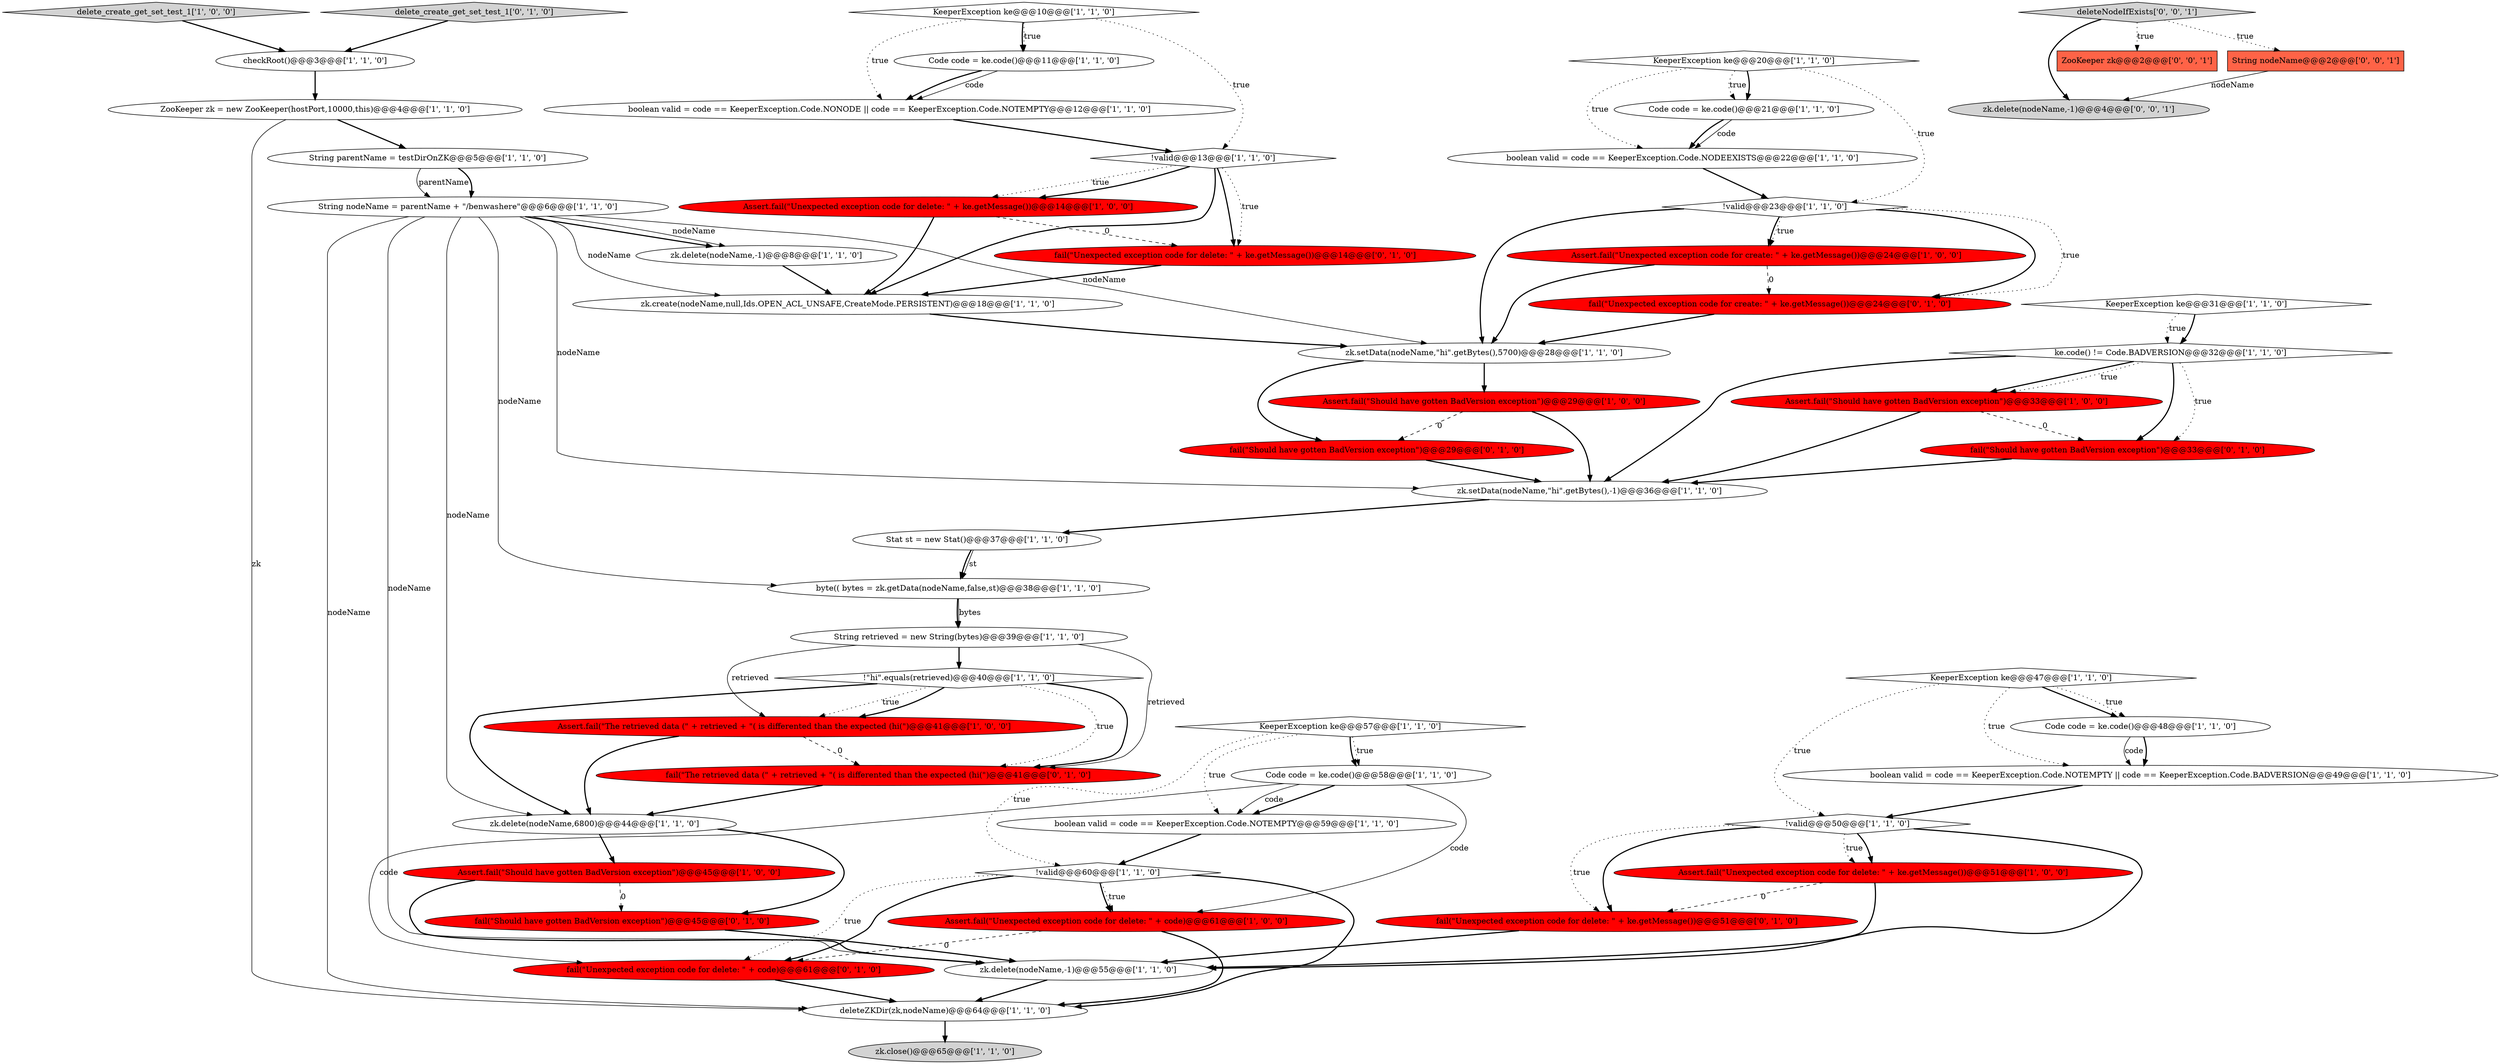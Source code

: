 digraph {
9 [style = filled, label = "ke.code() != Code.BADVERSION@@@32@@@['1', '1', '0']", fillcolor = white, shape = diamond image = "AAA0AAABBB1BBB"];
19 [style = filled, label = "String nodeName = parentName + \"/benwashere\"@@@6@@@['1', '1', '0']", fillcolor = white, shape = ellipse image = "AAA0AAABBB1BBB"];
33 [style = filled, label = "deleteZKDir(zk,nodeName)@@@64@@@['1', '1', '0']", fillcolor = white, shape = ellipse image = "AAA0AAABBB1BBB"];
34 [style = filled, label = "Assert.fail(\"Unexpected exception code for delete: \" + ke.getMessage())@@@14@@@['1', '0', '0']", fillcolor = red, shape = ellipse image = "AAA1AAABBB1BBB"];
27 [style = filled, label = "zk.create(nodeName,null,Ids.OPEN_ACL_UNSAFE,CreateMode.PERSISTENT)@@@18@@@['1', '1', '0']", fillcolor = white, shape = ellipse image = "AAA0AAABBB1BBB"];
36 [style = filled, label = "String parentName = testDirOnZK@@@5@@@['1', '1', '0']", fillcolor = white, shape = ellipse image = "AAA0AAABBB1BBB"];
52 [style = filled, label = "zk.delete(nodeName,-1)@@@4@@@['0', '0', '1']", fillcolor = lightgray, shape = ellipse image = "AAA0AAABBB3BBB"];
3 [style = filled, label = "boolean valid = code == KeeperException.Code.NOTEMPTY || code == KeeperException.Code.BADVERSION@@@49@@@['1', '1', '0']", fillcolor = white, shape = ellipse image = "AAA0AAABBB1BBB"];
18 [style = filled, label = "String retrieved = new String(bytes)@@@39@@@['1', '1', '0']", fillcolor = white, shape = ellipse image = "AAA0AAABBB1BBB"];
10 [style = filled, label = "KeeperException ke@@@10@@@['1', '1', '0']", fillcolor = white, shape = diamond image = "AAA0AAABBB1BBB"];
30 [style = filled, label = "!valid@@@50@@@['1', '1', '0']", fillcolor = white, shape = diamond image = "AAA0AAABBB1BBB"];
53 [style = filled, label = "deleteNodeIfExists['0', '0', '1']", fillcolor = lightgray, shape = diamond image = "AAA0AAABBB3BBB"];
22 [style = filled, label = "zk.setData(nodeName,\"hi\".getBytes(),-1)@@@36@@@['1', '1', '0']", fillcolor = white, shape = ellipse image = "AAA0AAABBB1BBB"];
6 [style = filled, label = "Assert.fail(\"Should have gotten BadVersion exception\")@@@33@@@['1', '0', '0']", fillcolor = red, shape = ellipse image = "AAA1AAABBB1BBB"];
32 [style = filled, label = "Assert.fail(\"Unexpected exception code for create: \" + ke.getMessage())@@@24@@@['1', '0', '0']", fillcolor = red, shape = ellipse image = "AAA1AAABBB1BBB"];
46 [style = filled, label = "fail(\"Should have gotten BadVersion exception\")@@@45@@@['0', '1', '0']", fillcolor = red, shape = ellipse image = "AAA1AAABBB2BBB"];
29 [style = filled, label = "ZooKeeper zk = new ZooKeeper(hostPort,10000,this)@@@4@@@['1', '1', '0']", fillcolor = white, shape = ellipse image = "AAA0AAABBB1BBB"];
44 [style = filled, label = "fail(\"Unexpected exception code for delete: \" + ke.getMessage())@@@51@@@['0', '1', '0']", fillcolor = red, shape = ellipse image = "AAA1AAABBB2BBB"];
47 [style = filled, label = "fail(\"Should have gotten BadVersion exception\")@@@29@@@['0', '1', '0']", fillcolor = red, shape = ellipse image = "AAA1AAABBB2BBB"];
48 [style = filled, label = "fail(\"Should have gotten BadVersion exception\")@@@33@@@['0', '1', '0']", fillcolor = red, shape = ellipse image = "AAA1AAABBB2BBB"];
54 [style = filled, label = "ZooKeeper zk@@@2@@@['0', '0', '1']", fillcolor = tomato, shape = box image = "AAA0AAABBB3BBB"];
41 [style = filled, label = "byte(( bytes = zk.getData(nodeName,false,st)@@@38@@@['1', '1', '0']", fillcolor = white, shape = ellipse image = "AAA0AAABBB1BBB"];
49 [style = filled, label = "delete_create_get_set_test_1['0', '1', '0']", fillcolor = lightgray, shape = diamond image = "AAA0AAABBB2BBB"];
37 [style = filled, label = "!valid@@@60@@@['1', '1', '0']", fillcolor = white, shape = diamond image = "AAA0AAABBB1BBB"];
25 [style = filled, label = "KeeperException ke@@@20@@@['1', '1', '0']", fillcolor = white, shape = diamond image = "AAA0AAABBB1BBB"];
26 [style = filled, label = "zk.setData(nodeName,\"hi\".getBytes(),5700)@@@28@@@['1', '1', '0']", fillcolor = white, shape = ellipse image = "AAA0AAABBB1BBB"];
8 [style = filled, label = "!\"hi\".equals(retrieved)@@@40@@@['1', '1', '0']", fillcolor = white, shape = diamond image = "AAA0AAABBB1BBB"];
4 [style = filled, label = "Assert.fail(\"Should have gotten BadVersion exception\")@@@29@@@['1', '0', '0']", fillcolor = red, shape = ellipse image = "AAA1AAABBB1BBB"];
17 [style = filled, label = "KeeperException ke@@@31@@@['1', '1', '0']", fillcolor = white, shape = diamond image = "AAA0AAABBB1BBB"];
2 [style = filled, label = "boolean valid = code == KeeperException.Code.NODEEXISTS@@@22@@@['1', '1', '0']", fillcolor = white, shape = ellipse image = "AAA0AAABBB1BBB"];
55 [style = filled, label = "String nodeName@@@2@@@['0', '0', '1']", fillcolor = tomato, shape = box image = "AAA0AAABBB3BBB"];
11 [style = filled, label = "!valid@@@13@@@['1', '1', '0']", fillcolor = white, shape = diamond image = "AAA0AAABBB1BBB"];
16 [style = filled, label = "boolean valid = code == KeeperException.Code.NOTEMPTY@@@59@@@['1', '1', '0']", fillcolor = white, shape = ellipse image = "AAA0AAABBB1BBB"];
20 [style = filled, label = "zk.delete(nodeName,-1)@@@55@@@['1', '1', '0']", fillcolor = white, shape = ellipse image = "AAA0AAABBB1BBB"];
0 [style = filled, label = "zk.close()@@@65@@@['1', '1', '0']", fillcolor = lightgray, shape = ellipse image = "AAA0AAABBB1BBB"];
43 [style = filled, label = "fail(\"Unexpected exception code for create: \" + ke.getMessage())@@@24@@@['0', '1', '0']", fillcolor = red, shape = ellipse image = "AAA1AAABBB2BBB"];
21 [style = filled, label = "zk.delete(nodeName,6800)@@@44@@@['1', '1', '0']", fillcolor = white, shape = ellipse image = "AAA0AAABBB1BBB"];
40 [style = filled, label = "Code code = ke.code()@@@58@@@['1', '1', '0']", fillcolor = white, shape = ellipse image = "AAA0AAABBB1BBB"];
51 [style = filled, label = "fail(\"The retrieved data (\" + retrieved + \"( is differented than the expected (hi(\")@@@41@@@['0', '1', '0']", fillcolor = red, shape = ellipse image = "AAA1AAABBB2BBB"];
15 [style = filled, label = "Code code = ke.code()@@@21@@@['1', '1', '0']", fillcolor = white, shape = ellipse image = "AAA0AAABBB1BBB"];
35 [style = filled, label = "Assert.fail(\"The retrieved data (\" + retrieved + \"( is differented than the expected (hi(\")@@@41@@@['1', '0', '0']", fillcolor = red, shape = ellipse image = "AAA1AAABBB1BBB"];
39 [style = filled, label = "Stat st = new Stat()@@@37@@@['1', '1', '0']", fillcolor = white, shape = ellipse image = "AAA0AAABBB1BBB"];
7 [style = filled, label = "Assert.fail(\"Unexpected exception code for delete: \" + code)@@@61@@@['1', '0', '0']", fillcolor = red, shape = ellipse image = "AAA1AAABBB1BBB"];
45 [style = filled, label = "fail(\"Unexpected exception code for delete: \" + code)@@@61@@@['0', '1', '0']", fillcolor = red, shape = ellipse image = "AAA1AAABBB2BBB"];
13 [style = filled, label = "checkRoot()@@@3@@@['1', '1', '0']", fillcolor = white, shape = ellipse image = "AAA0AAABBB1BBB"];
23 [style = filled, label = "boolean valid = code == KeeperException.Code.NONODE || code == KeeperException.Code.NOTEMPTY@@@12@@@['1', '1', '0']", fillcolor = white, shape = ellipse image = "AAA0AAABBB1BBB"];
42 [style = filled, label = "Assert.fail(\"Unexpected exception code for delete: \" + ke.getMessage())@@@51@@@['1', '0', '0']", fillcolor = red, shape = ellipse image = "AAA1AAABBB1BBB"];
28 [style = filled, label = "KeeperException ke@@@57@@@['1', '1', '0']", fillcolor = white, shape = diamond image = "AAA0AAABBB1BBB"];
12 [style = filled, label = "Code code = ke.code()@@@11@@@['1', '1', '0']", fillcolor = white, shape = ellipse image = "AAA0AAABBB1BBB"];
31 [style = filled, label = "delete_create_get_set_test_1['1', '0', '0']", fillcolor = lightgray, shape = diamond image = "AAA0AAABBB1BBB"];
50 [style = filled, label = "fail(\"Unexpected exception code for delete: \" + ke.getMessage())@@@14@@@['0', '1', '0']", fillcolor = red, shape = ellipse image = "AAA1AAABBB2BBB"];
1 [style = filled, label = "KeeperException ke@@@47@@@['1', '1', '0']", fillcolor = white, shape = diamond image = "AAA0AAABBB1BBB"];
14 [style = filled, label = "Assert.fail(\"Should have gotten BadVersion exception\")@@@45@@@['1', '0', '0']", fillcolor = red, shape = ellipse image = "AAA1AAABBB1BBB"];
38 [style = filled, label = "zk.delete(nodeName,-1)@@@8@@@['1', '1', '0']", fillcolor = white, shape = ellipse image = "AAA0AAABBB1BBB"];
5 [style = filled, label = "Code code = ke.code()@@@48@@@['1', '1', '0']", fillcolor = white, shape = ellipse image = "AAA0AAABBB1BBB"];
24 [style = filled, label = "!valid@@@23@@@['1', '1', '0']", fillcolor = white, shape = diamond image = "AAA0AAABBB1BBB"];
1->5 [style = bold, label=""];
5->3 [style = bold, label=""];
30->44 [style = dotted, label="true"];
16->37 [style = bold, label=""];
6->22 [style = bold, label=""];
30->20 [style = bold, label=""];
17->9 [style = bold, label=""];
24->32 [style = bold, label=""];
45->33 [style = bold, label=""];
28->16 [style = dotted, label="true"];
24->43 [style = dotted, label="true"];
43->26 [style = bold, label=""];
19->22 [style = solid, label="nodeName"];
24->43 [style = bold, label=""];
8->51 [style = bold, label=""];
53->55 [style = dotted, label="true"];
9->6 [style = bold, label=""];
1->3 [style = dotted, label="true"];
33->0 [style = bold, label=""];
47->22 [style = bold, label=""];
11->34 [style = dotted, label="true"];
21->46 [style = bold, label=""];
40->16 [style = bold, label=""];
10->12 [style = bold, label=""];
49->13 [style = bold, label=""];
32->43 [style = dashed, label="0"];
40->16 [style = solid, label="code"];
25->15 [style = bold, label=""];
39->41 [style = solid, label="st"];
9->48 [style = dotted, label="true"];
2->24 [style = bold, label=""];
37->33 [style = bold, label=""];
3->30 [style = bold, label=""];
14->20 [style = bold, label=""];
36->19 [style = solid, label="parentName"];
29->36 [style = bold, label=""];
40->7 [style = solid, label="code"];
37->7 [style = dotted, label="true"];
53->52 [style = bold, label=""];
19->33 [style = solid, label="nodeName"];
30->42 [style = bold, label=""];
51->21 [style = bold, label=""];
40->45 [style = solid, label="code"];
26->47 [style = bold, label=""];
9->48 [style = bold, label=""];
18->51 [style = solid, label="retrieved"];
26->4 [style = bold, label=""];
32->26 [style = bold, label=""];
35->21 [style = bold, label=""];
19->26 [style = solid, label="nodeName"];
1->30 [style = dotted, label="true"];
37->45 [style = dotted, label="true"];
5->3 [style = solid, label="code"];
7->33 [style = bold, label=""];
25->15 [style = dotted, label="true"];
10->23 [style = dotted, label="true"];
44->20 [style = bold, label=""];
39->41 [style = bold, label=""];
46->20 [style = bold, label=""];
37->45 [style = bold, label=""];
28->37 [style = dotted, label="true"];
19->38 [style = bold, label=""];
4->22 [style = bold, label=""];
30->44 [style = bold, label=""];
27->26 [style = bold, label=""];
9->22 [style = bold, label=""];
18->35 [style = solid, label="retrieved"];
30->42 [style = dotted, label="true"];
24->32 [style = dotted, label="true"];
34->50 [style = dashed, label="0"];
50->27 [style = bold, label=""];
12->23 [style = solid, label="code"];
8->35 [style = dotted, label="true"];
31->13 [style = bold, label=""];
19->20 [style = solid, label="nodeName"];
55->52 [style = solid, label="nodeName"];
38->27 [style = bold, label=""];
6->48 [style = dashed, label="0"];
25->24 [style = dotted, label="true"];
15->2 [style = solid, label="code"];
8->51 [style = dotted, label="true"];
14->46 [style = dashed, label="0"];
8->35 [style = bold, label=""];
37->7 [style = bold, label=""];
24->26 [style = bold, label=""];
19->21 [style = solid, label="nodeName"];
10->11 [style = dotted, label="true"];
7->45 [style = dashed, label="0"];
22->39 [style = bold, label=""];
11->50 [style = bold, label=""];
18->8 [style = bold, label=""];
23->11 [style = bold, label=""];
34->27 [style = bold, label=""];
25->2 [style = dotted, label="true"];
41->18 [style = bold, label=""];
19->41 [style = solid, label="nodeName"];
36->19 [style = bold, label=""];
21->14 [style = bold, label=""];
29->33 [style = solid, label="zk"];
15->2 [style = bold, label=""];
10->12 [style = dotted, label="true"];
28->40 [style = bold, label=""];
42->20 [style = bold, label=""];
4->47 [style = dashed, label="0"];
48->22 [style = bold, label=""];
9->6 [style = dotted, label="true"];
35->51 [style = dashed, label="0"];
20->33 [style = bold, label=""];
42->44 [style = dashed, label="0"];
11->50 [style = dotted, label="true"];
13->29 [style = bold, label=""];
11->34 [style = bold, label=""];
17->9 [style = dotted, label="true"];
8->21 [style = bold, label=""];
12->23 [style = bold, label=""];
53->54 [style = dotted, label="true"];
28->40 [style = dotted, label="true"];
1->5 [style = dotted, label="true"];
41->18 [style = solid, label="bytes"];
19->38 [style = solid, label="nodeName"];
11->27 [style = bold, label=""];
19->27 [style = solid, label="nodeName"];
}
